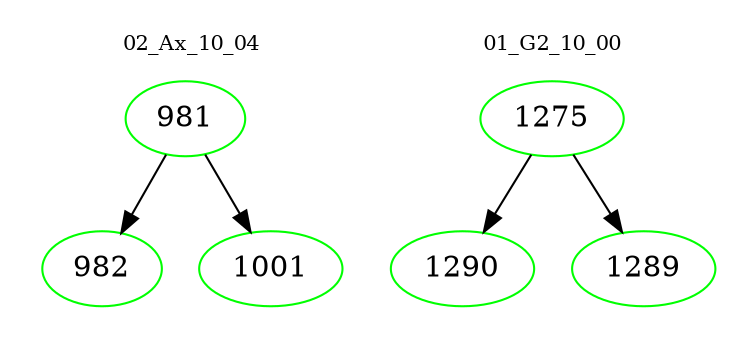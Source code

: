 digraph{
subgraph cluster_0 {
color = white
label = "02_Ax_10_04";
fontsize=10;
T0_981 [label="981", color="green"]
T0_981 -> T0_982 [color="black"]
T0_982 [label="982", color="green"]
T0_981 -> T0_1001 [color="black"]
T0_1001 [label="1001", color="green"]
}
subgraph cluster_1 {
color = white
label = "01_G2_10_00";
fontsize=10;
T1_1275 [label="1275", color="green"]
T1_1275 -> T1_1290 [color="black"]
T1_1290 [label="1290", color="green"]
T1_1275 -> T1_1289 [color="black"]
T1_1289 [label="1289", color="green"]
}
}
